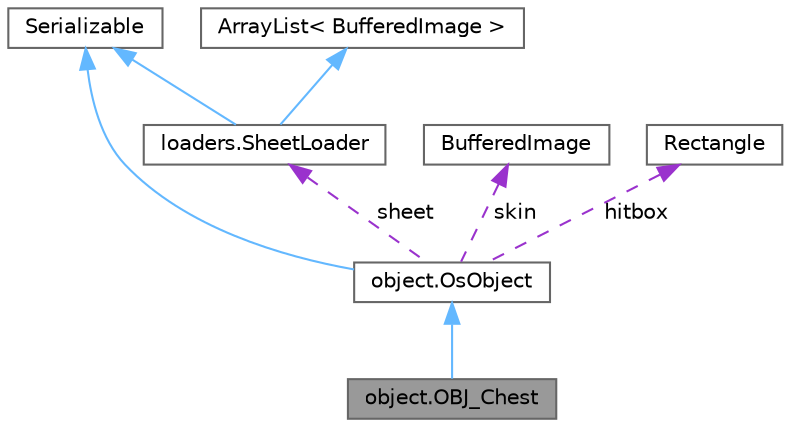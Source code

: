 digraph "object.OBJ_Chest"
{
 // LATEX_PDF_SIZE
  bgcolor="transparent";
  edge [fontname=Helvetica,fontsize=10,labelfontname=Helvetica,labelfontsize=10];
  node [fontname=Helvetica,fontsize=10,shape=box,height=0.2,width=0.4];
  Node1 [label="object.OBJ_Chest",height=0.2,width=0.4,color="gray40", fillcolor="grey60", style="filled", fontcolor="black",tooltip=" "];
  Node2 -> Node1 [dir="back",color="steelblue1",style="solid"];
  Node2 [label="object.OsObject",height=0.2,width=0.4,color="gray40", fillcolor="white", style="filled",URL="$classobject_1_1_os_object.html",tooltip=" "];
  Node3 -> Node2 [dir="back",color="steelblue1",style="solid"];
  Node3 [label="Serializable",height=0.2,width=0.4,color="gray40", fillcolor="white", style="filled",tooltip=" "];
  Node4 -> Node2 [dir="back",color="darkorchid3",style="dashed",label=" skin" ];
  Node4 [label="BufferedImage",height=0.2,width=0.4,color="gray40", fillcolor="white", style="filled",tooltip=" "];
  Node5 -> Node2 [dir="back",color="darkorchid3",style="dashed",label=" sheet" ];
  Node5 [label="loaders.SheetLoader",height=0.2,width=0.4,color="gray40", fillcolor="white", style="filled",URL="$classloaders_1_1_sheet_loader.html",tooltip=" "];
  Node6 -> Node5 [dir="back",color="steelblue1",style="solid"];
  Node6 [label="ArrayList\< BufferedImage \>",height=0.2,width=0.4,color="gray40", fillcolor="white", style="filled",tooltip=" "];
  Node3 -> Node5 [dir="back",color="steelblue1",style="solid"];
  Node7 -> Node2 [dir="back",color="darkorchid3",style="dashed",label=" hitbox" ];
  Node7 [label="Rectangle",height=0.2,width=0.4,color="gray40", fillcolor="white", style="filled",tooltip=" "];
}
